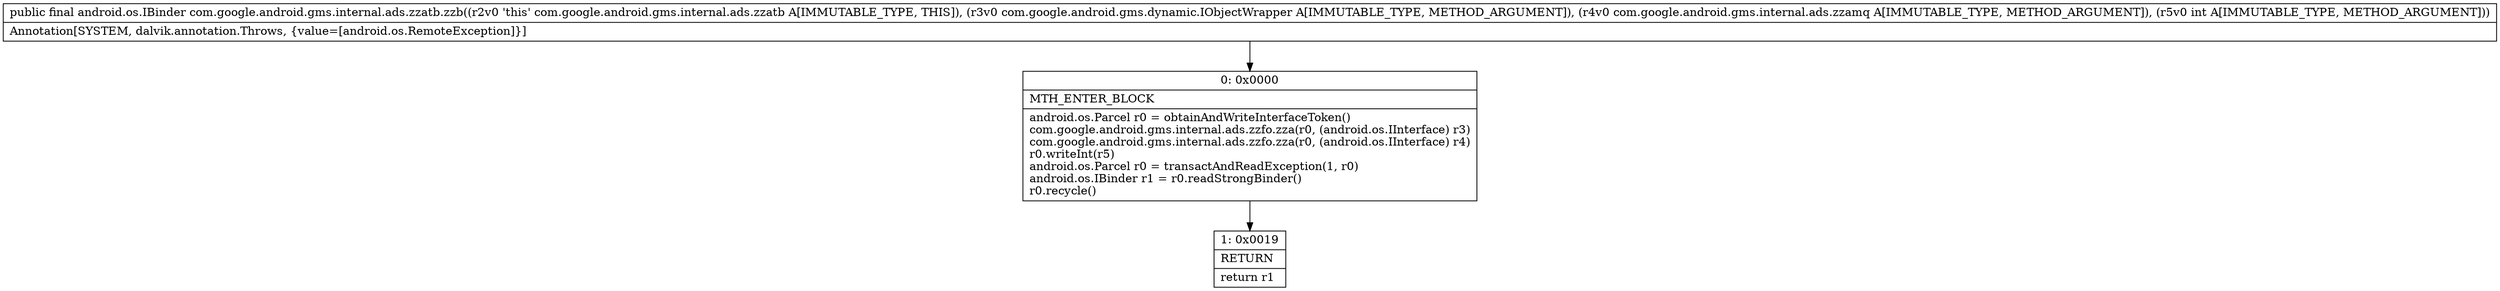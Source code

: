 digraph "CFG forcom.google.android.gms.internal.ads.zzatb.zzb(Lcom\/google\/android\/gms\/dynamic\/IObjectWrapper;Lcom\/google\/android\/gms\/internal\/ads\/zzamq;I)Landroid\/os\/IBinder;" {
Node_0 [shape=record,label="{0\:\ 0x0000|MTH_ENTER_BLOCK\l|android.os.Parcel r0 = obtainAndWriteInterfaceToken()\lcom.google.android.gms.internal.ads.zzfo.zza(r0, (android.os.IInterface) r3)\lcom.google.android.gms.internal.ads.zzfo.zza(r0, (android.os.IInterface) r4)\lr0.writeInt(r5)\landroid.os.Parcel r0 = transactAndReadException(1, r0)\landroid.os.IBinder r1 = r0.readStrongBinder()\lr0.recycle()\l}"];
Node_1 [shape=record,label="{1\:\ 0x0019|RETURN\l|return r1\l}"];
MethodNode[shape=record,label="{public final android.os.IBinder com.google.android.gms.internal.ads.zzatb.zzb((r2v0 'this' com.google.android.gms.internal.ads.zzatb A[IMMUTABLE_TYPE, THIS]), (r3v0 com.google.android.gms.dynamic.IObjectWrapper A[IMMUTABLE_TYPE, METHOD_ARGUMENT]), (r4v0 com.google.android.gms.internal.ads.zzamq A[IMMUTABLE_TYPE, METHOD_ARGUMENT]), (r5v0 int A[IMMUTABLE_TYPE, METHOD_ARGUMENT]))  | Annotation[SYSTEM, dalvik.annotation.Throws, \{value=[android.os.RemoteException]\}]\l}"];
MethodNode -> Node_0;
Node_0 -> Node_1;
}

